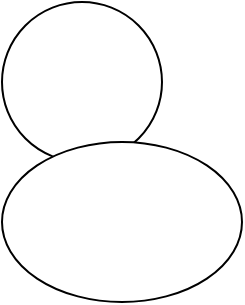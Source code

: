 <mxfile version="12.8.8" type="github">
  <diagram id="VLb6JLco-xm2OLPBte2C" name="Page-1">
    <mxGraphModel dx="705" dy="662" grid="1" gridSize="10" guides="1" tooltips="1" connect="1" arrows="1" fold="1" page="1" pageScale="1" pageWidth="827" pageHeight="1169" math="0" shadow="0">
      <root>
        <mxCell id="0" />
        <mxCell id="1" parent="0" />
        <mxCell id="94nr9CAYhFtdO3oFKwwI-1" value="" style="ellipse;whiteSpace=wrap;html=1;aspect=fixed;" parent="1" vertex="1">
          <mxGeometry x="230" y="140" width="80" height="80" as="geometry" />
        </mxCell>
        <mxCell id="1TfkhwkIvv4ZMVVUQ5wG-1" value="" style="ellipse;whiteSpace=wrap;html=1;" vertex="1" parent="1">
          <mxGeometry x="230" y="210" width="120" height="80" as="geometry" />
        </mxCell>
      </root>
    </mxGraphModel>
  </diagram>
</mxfile>

